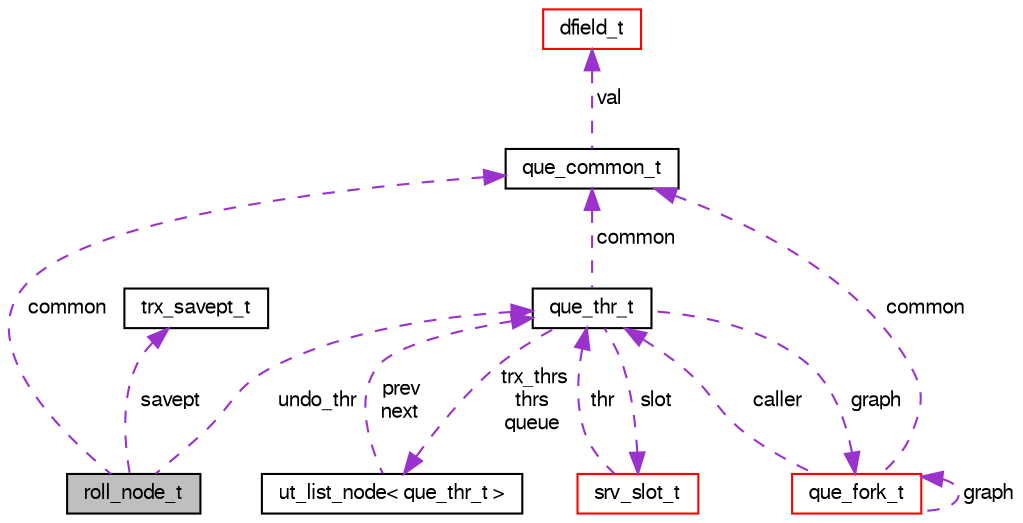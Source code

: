 digraph "roll_node_t"
{
  bgcolor="transparent";
  edge [fontname="FreeSans",fontsize="10",labelfontname="FreeSans",labelfontsize="10"];
  node [fontname="FreeSans",fontsize="10",shape=record];
  Node1 [label="roll_node_t",height=0.2,width=0.4,color="black", fillcolor="grey75", style="filled" fontcolor="black"];
  Node2 -> Node1 [dir="back",color="darkorchid3",fontsize="10",style="dashed",label=" common" ,fontname="FreeSans"];
  Node2 [label="que_common_t",height=0.2,width=0.4,color="black",URL="$structque__common__t.html"];
  Node3 -> Node2 [dir="back",color="darkorchid3",fontsize="10",style="dashed",label=" val" ,fontname="FreeSans"];
  Node3 [label="dfield_t",height=0.2,width=0.4,color="red",URL="$structdfield__t.html"];
  Node4 -> Node1 [dir="back",color="darkorchid3",fontsize="10",style="dashed",label=" savept" ,fontname="FreeSans"];
  Node4 [label="trx_savept_t",height=0.2,width=0.4,color="black",URL="$structtrx__savept__t.html"];
  Node5 -> Node1 [dir="back",color="darkorchid3",fontsize="10",style="dashed",label=" undo_thr" ,fontname="FreeSans"];
  Node5 [label="que_thr_t",height=0.2,width=0.4,color="black",URL="$structque__thr__t.html"];
  Node6 -> Node5 [dir="back",color="darkorchid3",fontsize="10",style="dashed",label=" trx_thrs\nthrs\nqueue" ,fontname="FreeSans"];
  Node6 [label="ut_list_node\< que_thr_t \>",height=0.2,width=0.4,color="black",URL="$structut__list__node.html"];
  Node5 -> Node6 [dir="back",color="darkorchid3",fontsize="10",style="dashed",label=" prev\nnext" ,fontname="FreeSans"];
  Node2 -> Node5 [dir="back",color="darkorchid3",fontsize="10",style="dashed",label=" common" ,fontname="FreeSans"];
  Node7 -> Node5 [dir="back",color="darkorchid3",fontsize="10",style="dashed",label=" slot" ,fontname="FreeSans"];
  Node7 [label="srv_slot_t",height=0.2,width=0.4,color="red",URL="$structsrv__slot__t.html"];
  Node5 -> Node7 [dir="back",color="darkorchid3",fontsize="10",style="dashed",label=" thr" ,fontname="FreeSans"];
  Node8 -> Node5 [dir="back",color="darkorchid3",fontsize="10",style="dashed",label=" graph" ,fontname="FreeSans"];
  Node8 [label="que_fork_t",height=0.2,width=0.4,color="red",URL="$structque__fork__t.html"];
  Node2 -> Node8 [dir="back",color="darkorchid3",fontsize="10",style="dashed",label=" common" ,fontname="FreeSans"];
  Node8 -> Node8 [dir="back",color="darkorchid3",fontsize="10",style="dashed",label=" graph" ,fontname="FreeSans"];
  Node5 -> Node8 [dir="back",color="darkorchid3",fontsize="10",style="dashed",label=" caller" ,fontname="FreeSans"];
}
